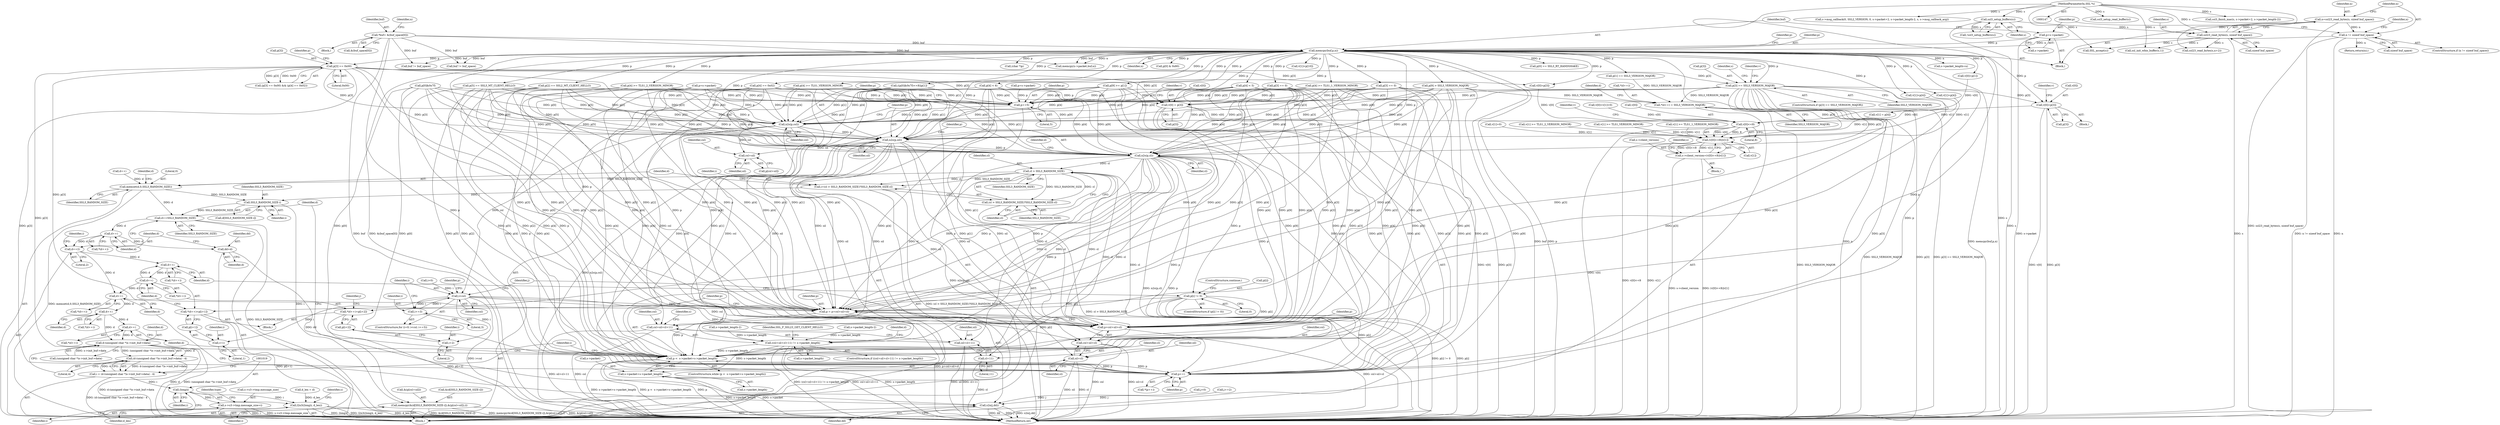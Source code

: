 digraph "0_openssl_6ce9687b5aba5391fc0de50e18779eb676d0e04d@array" {
"1000271" [label="(Call,p[3] == SSL3_VERSION_MAJOR)"];
"1000234" [label="(Call,p[3] == 0x00)"];
"1000215" [label="(Call,memcpy(buf,p,n))"];
"1000152" [label="(Call,*buf= &(buf_space[0]))"];
"1000210" [label="(Call,p=s->packet)"];
"1000204" [label="(Call,n != sizeof buf_space)"];
"1000197" [label="(Call,n=ssl23_read_bytes(s, sizeof buf_space))"];
"1000199" [label="(Call,ssl23_read_bytes(s, sizeof buf_space))"];
"1000194" [label="(Call,ssl3_setup_buffers(s))"];
"1000148" [label="(MethodParameterIn,SSL *s)"];
"1000277" [label="(Call,v[0]=p[3])"];
"1001192" [label="(Call,v[0]<<8)"];
"1001191" [label="(Call,(v[0]<<8)|v[1])"];
"1001187" [label="(Call,s->client_version=(v[0]<<8)|v[1])"];
"1000722" [label="(Call,v[0] = p[3])"];
"1000821" [label="(Call,p+=5)"];
"1000824" [label="(Call,n2s(p,csl))"];
"1000827" [label="(Call,n2s(p,sil))"];
"1000830" [label="(Call,n2s(p,cl))"];
"1000843" [label="(Call,(csl+sil+cl+11) != s->packet_length)"];
"1000987" [label="(Call,p <  s->packet+s->packet_length)"];
"1001002" [label="(Call,p++)"];
"1000989" [label="(Call,s->packet+s->packet_length)"];
"1000844" [label="(Call,csl+sil+cl+11)"];
"1000846" [label="(Call,sil+cl+11)"];
"1000848" [label="(Call,cl+11)"];
"1000885" [label="(Call,cl > SSL3_RANDOM_SIZE)"];
"1000882" [label="(Call,i=(cl > SSL3_RANDOM_SIZE)?SSL3_RANDOM_SIZE:cl)"];
"1000898" [label="(Call,SSL3_RANDOM_SIZE-i)"];
"1000894" [label="(Call,memcpy(&(d[SSL3_RANDOM_SIZE-i]),&(p[csl+sil]),i))"];
"1000908" [label="(Call,d+=SSL3_RANDOM_SIZE)"];
"1000913" [label="(Call,d++)"];
"1000919" [label="(Call,dd=d)"];
"1000964" [label="(Call,s2n(j,dd))"];
"1000922" [label="(Call,d+=2)"];
"1000945" [label="(Call,d++)"];
"1000954" [label="(Call,d++)"];
"1000969" [label="(Call,d++)"];
"1000974" [label="(Call,d++)"];
"1000999" [label="(Call,d++)"];
"1001007" [label="(Call,d-(unsigned char *)s->init_buf->data)"];
"1001006" [label="(Call,(d-(unsigned char *)s->init_buf->data) - 4)"];
"1001004" [label="(Call,i = (d-(unsigned char *)s->init_buf->data) - 4)"];
"1001018" [label="(Call,(long)i)"];
"1001017" [label="(Call,l2n3((long)i, d_len))"];
"1001040" [label="(Call,s->s3->tmp.message_size=i)"];
"1000884" [label="(Call,(cl > SSL3_RANDOM_SIZE)?SSL3_RANDOM_SIZE:cl)"];
"1000890" [label="(Call,memset(d,0,SSL3_RANDOM_SIZE))"];
"1000977" [label="(Call,p = p+csl+sil+cl)"];
"1000979" [label="(Call,p+csl+sil+cl)"];
"1000981" [label="(Call,csl+sil+cl)"];
"1000983" [label="(Call,sil+cl)"];
"1000937" [label="(Call,p[i] != 0)"];
"1000943" [label="(Call,*(d++)=p[i+1])"];
"1000952" [label="(Call,*(d++)=p[i+2])"];
"1000904" [label="(Call,csl+sil)"];
"1000929" [label="(Call,i<csl)"];
"1000932" [label="(Call,i+=3)"];
"1000949" [label="(Call,i+1)"];
"1000958" [label="(Call,i+2)"];
"1000870" [label="(Call,*(d++) = SSL3_VERSION_MAJOR)"];
"1001121" [label="(Call,ssl3_setup_read_buffer(s))"];
"1000193" [label="(Call,!ssl3_setup_buffers(s))"];
"1000852" [label="(Identifier,s)"];
"1000951" [label="(Literal,1)"];
"1000430" [label="(Call,p[0] == SSL3_RT_HANDSHAKE)"];
"1000937" [label="(Call,p[i] != 0)"];
"1000882" [label="(Call,i=(cl > SSL3_RANDOM_SIZE)?SSL3_RANDOM_SIZE:cl)"];
"1000492" [label="(Call,p[9] > SSL3_VERSION_MAJOR)"];
"1001003" [label="(Identifier,p)"];
"1000939" [label="(Identifier,p)"];
"1001188" [label="(Call,s->client_version)"];
"1000897" [label="(Identifier,d)"];
"1000195" [label="(Identifier,s)"];
"1001000" [label="(Identifier,d)"];
"1000849" [label="(Identifier,cl)"];
"1001005" [label="(Identifier,i)"];
"1000848" [label="(Call,cl+11)"];
"1000933" [label="(Identifier,i)"];
"1000999" [label="(Call,d++)"];
"1000454" [label="(Call,p[4] < 5)"];
"1001228" [label="(Call,buf != buf_space)"];
"1000956" [label="(Call,p[i+2])"];
"1000887" [label="(Identifier,SSL3_RANDOM_SIZE)"];
"1001196" [label="(Literal,8)"];
"1000850" [label="(Literal,11)"];
"1000216" [label="(Identifier,buf)"];
"1000200" [label="(Identifier,s)"];
"1000968" [label="(Call,*(d++))"];
"1001016" [label="(Literal,4)"];
"1000187" [label="(Call,v[1]=0)"];
"1001104" [label="(Call,s->packet_length=n)"];
"1000908" [label="(Call,d+=SSL3_RANDOM_SIZE)"];
"1000901" [label="(Call,&(p[csl+sil]))"];
"1000149" [label="(Block,)"];
"1000823" [label="(Literal,5)"];
"1000828" [label="(Identifier,p)"];
"1000974" [label="(Call,d++)"];
"1000964" [label="(Call,s2n(j,dd))"];
"1000924" [label="(Literal,2)"];
"1000906" [label="(Identifier,sil)"];
"1000821" [label="(Call,p+=5)"];
"1000226" [label="(Call,p[2] == SSL2_MT_CLIENT_HELLO)"];
"1000726" [label="(Call,p[3])"];
"1000893" [label="(Identifier,SSL3_RANDOM_SIZE)"];
"1000981" [label="(Call,csl+sil+cl)"];
"1000223" [label="(Identifier,p)"];
"1000983" [label="(Call,sil+cl)"];
"1000988" [label="(Identifier,p)"];
"1000898" [label="(Call,SSL3_RANDOM_SIZE-i)"];
"1000238" [label="(Literal,0x00)"];
"1000834" [label="(Identifier,d)"];
"1000885" [label="(Call,cl > SSL3_RANDOM_SIZE)"];
"1000961" [label="(Call,j+=2)"];
"1000989" [label="(Call,s->packet+s->packet_length)"];
"1000436" [label="(Call,p[1] == SSL3_VERSION_MAJOR)"];
"1001008" [label="(Identifier,d)"];
"1000907" [label="(Identifier,i)"];
"1000723" [label="(Call,v[0])"];
"1000789" [label="(Call,s->packet_length-2)"];
"1000206" [label="(Call,sizeof buf_space)"];
"1001066" [label="(Block,)"];
"1000878" [label="(Identifier,d)"];
"1000832" [label="(Identifier,cl)"];
"1000215" [label="(Call,memcpy(buf,p,n))"];
"1000827" [label="(Call,n2s(p,sil))"];
"1000481" [label="(Call,p[4] < 6)"];
"1000300" [label="(Call,p[4] >= TLS1_2_VERSION_MINOR)"];
"1000208" [label="(Return,return(n);)"];
"1000938" [label="(Call,p[i])"];
"1000731" [label="(Identifier,v)"];
"1000194" [label="(Call,ssl3_setup_buffers(s))"];
"1000831" [label="(Identifier,p)"];
"1001021" [label="(Identifier,d_len)"];
"1000519" [label="(Call,v[1] >= TLS1_2_VERSION_MINOR)"];
"1000978" [label="(Identifier,p)"];
"1000889" [label="(Identifier,cl)"];
"1000270" [label="(ControlStructure,if (p[3] == SSL3_VERSION_MAJOR))"];
"1000942" [label="(ControlStructure,continue;)"];
"1000936" [label="(ControlStructure,if (p[i] != 0))"];
"1000910" [label="(Identifier,SSL3_RANDOM_SIZE)"];
"1000272" [label="(Call,p[3])"];
"1000984" [label="(Identifier,sil)"];
"1000442" [label="(Call,p[5] == SSL3_MT_CLIENT_HELLO)"];
"1000152" [label="(Call,*buf= &(buf_space[0]))"];
"1000740" [label="(Call,p[0]&0x7f)"];
"1000154" [label="(Call,&(buf_space[0]))"];
"1001246" [label="(MethodReturn,int)"];
"1000217" [label="(Identifier,p)"];
"1000952" [label="(Call,*(d++)=p[i+2])"];
"1001006" [label="(Call,(d-(unsigned char *)s->init_buf->data) - 4)"];
"1000960" [label="(Literal,2)"];
"1000148" [label="(MethodParameterIn,SSL *s)"];
"1000235" [label="(Call,p[3])"];
"1000825" [label="(Identifier,p)"];
"1000894" [label="(Call,memcpy(&(d[SSL3_RANDOM_SIZE-i]),&(p[csl+sil]),i))"];
"1001198" [label="(Identifier,v)"];
"1000912" [label="(Call,*(d++))"];
"1000980" [label="(Identifier,p)"];
"1000874" [label="(Identifier,SSL3_VERSION_MAJOR)"];
"1000900" [label="(Identifier,i)"];
"1000930" [label="(Identifier,i)"];
"1000286" [label="(Identifier,v)"];
"1000945" [label="(Call,d++)"];
"1000993" [label="(Call,s->packet_length)"];
"1001051" [label="(Identifier,type)"];
"1000826" [label="(Identifier,csl)"];
"1000977" [label="(Call,p = p+csl+sil+cl)"];
"1000973" [label="(Call,*(d++))"];
"1000871" [label="(Call,*(d++))"];
"1000722" [label="(Call,v[0] = p[3])"];
"1000943" [label="(Call,*(d++)=p[i+1])"];
"1000284" [label="(Call,v[1]=p[4])"];
"1000637" [label="(Call,(char *)p)"];
"1000197" [label="(Call,n=ssl23_read_bytes(s, sizeof buf_space))"];
"1000782" [label="(Call,ssl3_finish_mac(s, s->packet+2, s->packet_length-2))"];
"1001048" [label="(Identifier,i)"];
"1000201" [label="(Call,sizeof buf_space)"];
"1000886" [label="(Identifier,cl)"];
"1001041" [label="(Call,s->s3->tmp.message_size)"];
"1000925" [label="(ControlStructure,for (i=0; i<csl; i+=3))"];
"1000941" [label="(Literal,0)"];
"1000959" [label="(Identifier,i)"];
"1000729" [label="(Call,v[1] = p[4])"];
"1000920" [label="(Identifier,dd)"];
"1000212" [label="(Call,s->packet)"];
"1000691" [label="(Identifier,s)"];
"1001138" [label="(Call,memcpy(s->packet,buf,n))"];
"1000904" [label="(Call,csl+sil)"];
"1000982" [label="(Identifier,csl)"];
"1000239" [label="(Call,p[4] == 0x02)"];
"1001001" [label="(Call,*(p++))"];
"1001018" [label="(Call,(long)i)"];
"1000281" [label="(Call,p[3])"];
"1000218" [label="(Identifier,n)"];
"1000923" [label="(Identifier,d)"];
"1000851" [label="(Call,s->packet_length)"];
"1000221" [label="(Call,p[0] & 0x80)"];
"1000476" [label="(Call,p[3] == 0)"];
"1000276" [label="(Block,)"];
"1001040" [label="(Call,s->s3->tmp.message_size=i)"];
"1000864" [label="(Call,d_len = d)"];
"1000883" [label="(Identifier,i)"];
"1000467" [label="(Call,v[0]=p[1])"];
"1000277" [label="(Call,v[0]=p[3])"];
"1000965" [label="(Identifier,j)"];
"1000449" [label="(Call,p[3] == 0)"];
"1000241" [label="(Identifier,p)"];
"1000884" [label="(Call,(cl > SSL3_RANDOM_SIZE)?SSL3_RANDOM_SIZE:cl)"];
"1000210" [label="(Call,p=s->packet)"];
"1000233" [label="(Call,(p[3] == 0x00) && (p[4] == 0x02))"];
"1000153" [label="(Identifier,buf)"];
"1000511" [label="(Call,v[1] >= TLS1_VERSION_MINOR)"];
"1000843" [label="(Call,(csl+sil+cl+11) != s->packet_length)"];
"1000717" [label="(Call,p=s->packet)"];
"1000275" [label="(Identifier,SSL3_VERSION_MAJOR)"];
"1000921" [label="(Identifier,d)"];
"1001191" [label="(Call,(v[0]<<8)|v[1])"];
"1000890" [label="(Call,memset(d,0,SSL3_RANDOM_SIZE))"];
"1000926" [label="(Call,i=0)"];
"1000899" [label="(Identifier,SSL3_RANDOM_SIZE)"];
"1000896" [label="(Call,d[SSL3_RANDOM_SIZE-i])"];
"1001090" [label="(Call,ssl_init_wbio_buffer(s,1))"];
"1000824" [label="(Call,n2s(p,csl))"];
"1000913" [label="(Call,d++)"];
"1001007" [label="(Call,d-(unsigned char *)s->init_buf->data)"];
"1000954" [label="(Call,d++)"];
"1000245" [label="(Call,v[0]=p[3])"];
"1001197" [label="(Call,v[1])"];
"1000909" [label="(Identifier,d)"];
"1001202" [label="(Identifier,s)"];
"1000929" [label="(Call,i<csl)"];
"1000905" [label="(Identifier,csl)"];
"1000182" [label="(Block,)"];
"1000459" [label="(Call,p[9] >= p[1])"];
"1000953" [label="(Call,*(d++))"];
"1000979" [label="(Call,p+csl+sil+cl)"];
"1001004" [label="(Call,i = (d-(unsigned char *)s->init_buf->data) - 4)"];
"1000955" [label="(Identifier,d)"];
"1000934" [label="(Literal,3)"];
"1001238" [label="(Call,buf != buf_space)"];
"1000204" [label="(Call,n != sizeof buf_space)"];
"1000946" [label="(Identifier,d)"];
"1000198" [label="(Identifier,n)"];
"1000183" [label="(Call,v[0]=v[1]=0)"];
"1001234" [label="(Call,SSL_accept(s))"];
"1000870" [label="(Call,*(d++) = SSL3_VERSION_MAJOR)"];
"1001002" [label="(Call,p++)"];
"1000847" [label="(Identifier,sil)"];
"1000969" [label="(Call,d++)"];
"1000958" [label="(Call,i+2)"];
"1001009" [label="(Call,(unsigned char *)s->init_buf->data)"];
"1001192" [label="(Call,v[0]<<8)"];
"1000234" [label="(Call,p[3] == 0x00)"];
"1000947" [label="(Call,p[i+1])"];
"1000990" [label="(Call,s->packet)"];
"1000927" [label="(Identifier,i)"];
"1000203" [label="(ControlStructure,if (n != sizeof buf_space))"];
"1000844" [label="(Call,csl+sil+cl+11)"];
"1001193" [label="(Call,v[0])"];
"1001026" [label="(Identifier,s)"];
"1000292" [label="(Call,p[4] >= TLS1_VERSION_MINOR)"];
"1000168" [label="(Identifier,n)"];
"1001020" [label="(Identifier,i)"];
"1000962" [label="(Identifier,j)"];
"1000325" [label="(Call,p[4] >= TLS1_1_VERSION_MINOR)"];
"1000944" [label="(Call,*(d++))"];
"1000966" [label="(Identifier,dd)"];
"1000892" [label="(Literal,0)"];
"1000271" [label="(Call,p[3] == SSL3_VERSION_MAJOR)"];
"1000922" [label="(Call,d+=2)"];
"1000935" [label="(Block,)"];
"1000842" [label="(ControlStructure,if ((csl+sil+cl+11) != s->packet_length))"];
"1000856" [label="(Identifier,SSL_F_SSL23_GET_CLIENT_HELLO)"];
"1000877" [label="(Call,d++)"];
"1000807" [label="(Call,s->packet_length-2)"];
"1000895" [label="(Call,&(d[SSL3_RANDOM_SIZE-i]))"];
"1000932" [label="(Call,i+=3)"];
"1000949" [label="(Call,i+1)"];
"1000199" [label="(Call,ssl23_read_bytes(s, sizeof buf_space))"];
"1000542" [label="(Call,v[1] >= TLS1_1_VERSION_MINOR)"];
"1000987" [label="(Call,p <  s->packet+s->packet_length)"];
"1000503" [label="(Call,v[1]=p[10])"];
"1000975" [label="(Identifier,d)"];
"1000950" [label="(Identifier,i)"];
"1000902" [label="(Call,p[csl+sil])"];
"1000830" [label="(Call,n2s(p,cl))"];
"1000798" [label="(Call,s->msg_callback(0, SSL2_VERSION, 0, s->packet+2, s->packet_length-2, s, s->msg_callback_arg))"];
"1000771" [label="(Call,ssl23_read_bytes(s,n+2))"];
"1000713" [label="(Block,)"];
"1000278" [label="(Call,v[0])"];
"1000279" [label="(Identifier,v)"];
"1000919" [label="(Call,dd=d)"];
"1001017" [label="(Call,l2n3((long)i, d_len))"];
"1000205" [label="(Identifier,n)"];
"1000252" [label="(Call,v[1]=p[4])"];
"1000888" [label="(Identifier,SSL3_RANDOM_SIZE)"];
"1000891" [label="(Identifier,d)"];
"1000211" [label="(Identifier,p)"];
"1000916" [label="(Call,j=0)"];
"1000816" [label="(Call,p=s->packet)"];
"1000986" [label="(ControlStructure,while (p <  s->packet+s->packet_length))"];
"1000738" [label="(Call,((p[0]&0x7f)<<8)|p[1])"];
"1000862" [label="(Identifier,d)"];
"1000970" [label="(Identifier,d)"];
"1000931" [label="(Identifier,csl)"];
"1001187" [label="(Call,s->client_version=(v[0]<<8)|v[1])"];
"1000209" [label="(Identifier,n)"];
"1000846" [label="(Call,sil+cl+11)"];
"1000822" [label="(Identifier,p)"];
"1000845" [label="(Identifier,csl)"];
"1000914" [label="(Identifier,d)"];
"1000829" [label="(Identifier,sil)"];
"1000985" [label="(Identifier,cl)"];
"1000998" [label="(Call,*(d++))"];
"1000271" -> "1000270"  [label="AST: "];
"1000271" -> "1000275"  [label="CFG: "];
"1000272" -> "1000271"  [label="AST: "];
"1000275" -> "1000271"  [label="AST: "];
"1000279" -> "1000271"  [label="CFG: "];
"1000691" -> "1000271"  [label="CFG: "];
"1000271" -> "1001246"  [label="DDG: SSL3_VERSION_MAJOR"];
"1000271" -> "1001246"  [label="DDG: p[3]"];
"1000271" -> "1001246"  [label="DDG: p[3] == SSL3_VERSION_MAJOR"];
"1000234" -> "1000271"  [label="DDG: p[3]"];
"1000215" -> "1000271"  [label="DDG: p"];
"1000271" -> "1000277"  [label="DDG: p[3]"];
"1000271" -> "1000722"  [label="DDG: p[3]"];
"1000271" -> "1000821"  [label="DDG: p[3]"];
"1000271" -> "1000824"  [label="DDG: p[3]"];
"1000271" -> "1000827"  [label="DDG: p[3]"];
"1000271" -> "1000830"  [label="DDG: p[3]"];
"1000271" -> "1000870"  [label="DDG: SSL3_VERSION_MAJOR"];
"1000271" -> "1000977"  [label="DDG: p[3]"];
"1000271" -> "1000979"  [label="DDG: p[3]"];
"1000271" -> "1000987"  [label="DDG: p[3]"];
"1000271" -> "1001002"  [label="DDG: p[3]"];
"1000234" -> "1000233"  [label="AST: "];
"1000234" -> "1000238"  [label="CFG: "];
"1000235" -> "1000234"  [label="AST: "];
"1000238" -> "1000234"  [label="AST: "];
"1000241" -> "1000234"  [label="CFG: "];
"1000233" -> "1000234"  [label="CFG: "];
"1000234" -> "1000233"  [label="DDG: p[3]"];
"1000234" -> "1000233"  [label="DDG: 0x00"];
"1000215" -> "1000234"  [label="DDG: p"];
"1000234" -> "1000245"  [label="DDG: p[3]"];
"1000234" -> "1000722"  [label="DDG: p[3]"];
"1000234" -> "1000821"  [label="DDG: p[3]"];
"1000234" -> "1000824"  [label="DDG: p[3]"];
"1000234" -> "1000827"  [label="DDG: p[3]"];
"1000234" -> "1000830"  [label="DDG: p[3]"];
"1000234" -> "1000977"  [label="DDG: p[3]"];
"1000234" -> "1000979"  [label="DDG: p[3]"];
"1000234" -> "1000987"  [label="DDG: p[3]"];
"1000234" -> "1001002"  [label="DDG: p[3]"];
"1000215" -> "1000182"  [label="AST: "];
"1000215" -> "1000218"  [label="CFG: "];
"1000216" -> "1000215"  [label="AST: "];
"1000217" -> "1000215"  [label="AST: "];
"1000218" -> "1000215"  [label="AST: "];
"1000223" -> "1000215"  [label="CFG: "];
"1000215" -> "1001246"  [label="DDG: buf"];
"1000215" -> "1001246"  [label="DDG: p"];
"1000215" -> "1001246"  [label="DDG: n"];
"1000215" -> "1001246"  [label="DDG: memcpy(buf,p,n)"];
"1000152" -> "1000215"  [label="DDG: buf"];
"1000210" -> "1000215"  [label="DDG: p"];
"1000204" -> "1000215"  [label="DDG: n"];
"1000215" -> "1000221"  [label="DDG: p"];
"1000215" -> "1000226"  [label="DDG: p"];
"1000215" -> "1000239"  [label="DDG: p"];
"1000215" -> "1000245"  [label="DDG: p"];
"1000215" -> "1000252"  [label="DDG: p"];
"1000215" -> "1000277"  [label="DDG: p"];
"1000215" -> "1000284"  [label="DDG: p"];
"1000215" -> "1000292"  [label="DDG: p"];
"1000215" -> "1000300"  [label="DDG: p"];
"1000215" -> "1000325"  [label="DDG: p"];
"1000215" -> "1000430"  [label="DDG: p"];
"1000215" -> "1000436"  [label="DDG: p"];
"1000215" -> "1000442"  [label="DDG: p"];
"1000215" -> "1000449"  [label="DDG: p"];
"1000215" -> "1000454"  [label="DDG: p"];
"1000215" -> "1000459"  [label="DDG: p"];
"1000215" -> "1000467"  [label="DDG: p"];
"1000215" -> "1000476"  [label="DDG: p"];
"1000215" -> "1000481"  [label="DDG: p"];
"1000215" -> "1000492"  [label="DDG: p"];
"1000215" -> "1000503"  [label="DDG: p"];
"1000215" -> "1000637"  [label="DDG: p"];
"1000215" -> "1000722"  [label="DDG: p"];
"1000215" -> "1000729"  [label="DDG: p"];
"1000215" -> "1000738"  [label="DDG: p"];
"1000215" -> "1000821"  [label="DDG: p"];
"1000215" -> "1000824"  [label="DDG: p"];
"1000215" -> "1000827"  [label="DDG: p"];
"1000215" -> "1000830"  [label="DDG: p"];
"1000215" -> "1000977"  [label="DDG: p"];
"1000215" -> "1000979"  [label="DDG: p"];
"1000215" -> "1000987"  [label="DDG: p"];
"1000215" -> "1001002"  [label="DDG: p"];
"1000215" -> "1001104"  [label="DDG: n"];
"1000215" -> "1001138"  [label="DDG: buf"];
"1000215" -> "1001138"  [label="DDG: n"];
"1000215" -> "1001228"  [label="DDG: buf"];
"1000215" -> "1001238"  [label="DDG: buf"];
"1000152" -> "1000149"  [label="AST: "];
"1000152" -> "1000154"  [label="CFG: "];
"1000153" -> "1000152"  [label="AST: "];
"1000154" -> "1000152"  [label="AST: "];
"1000168" -> "1000152"  [label="CFG: "];
"1000152" -> "1001246"  [label="DDG: buf"];
"1000152" -> "1001246"  [label="DDG: &(buf_space[0])"];
"1000152" -> "1001138"  [label="DDG: buf"];
"1000152" -> "1001228"  [label="DDG: buf"];
"1000152" -> "1001238"  [label="DDG: buf"];
"1000210" -> "1000182"  [label="AST: "];
"1000210" -> "1000212"  [label="CFG: "];
"1000211" -> "1000210"  [label="AST: "];
"1000212" -> "1000210"  [label="AST: "];
"1000216" -> "1000210"  [label="CFG: "];
"1000210" -> "1001246"  [label="DDG: s->packet"];
"1000204" -> "1000203"  [label="AST: "];
"1000204" -> "1000206"  [label="CFG: "];
"1000205" -> "1000204"  [label="AST: "];
"1000206" -> "1000204"  [label="AST: "];
"1000209" -> "1000204"  [label="CFG: "];
"1000211" -> "1000204"  [label="CFG: "];
"1000204" -> "1001246"  [label="DDG: n"];
"1000204" -> "1001246"  [label="DDG: n != sizeof buf_space"];
"1000197" -> "1000204"  [label="DDG: n"];
"1000204" -> "1000208"  [label="DDG: n"];
"1000197" -> "1000182"  [label="AST: "];
"1000197" -> "1000199"  [label="CFG: "];
"1000198" -> "1000197"  [label="AST: "];
"1000199" -> "1000197"  [label="AST: "];
"1000205" -> "1000197"  [label="CFG: "];
"1000197" -> "1001246"  [label="DDG: ssl23_read_bytes(s, sizeof buf_space)"];
"1000199" -> "1000197"  [label="DDG: s"];
"1000199" -> "1000201"  [label="CFG: "];
"1000200" -> "1000199"  [label="AST: "];
"1000201" -> "1000199"  [label="AST: "];
"1000199" -> "1001246"  [label="DDG: s"];
"1000194" -> "1000199"  [label="DDG: s"];
"1000148" -> "1000199"  [label="DDG: s"];
"1000199" -> "1000771"  [label="DDG: s"];
"1000199" -> "1001090"  [label="DDG: s"];
"1000199" -> "1001234"  [label="DDG: s"];
"1000194" -> "1000193"  [label="AST: "];
"1000194" -> "1000195"  [label="CFG: "];
"1000195" -> "1000194"  [label="AST: "];
"1000193" -> "1000194"  [label="CFG: "];
"1000194" -> "1001246"  [label="DDG: s"];
"1000194" -> "1000193"  [label="DDG: s"];
"1000148" -> "1000194"  [label="DDG: s"];
"1000148" -> "1000147"  [label="AST: "];
"1000148" -> "1001246"  [label="DDG: s"];
"1000148" -> "1000771"  [label="DDG: s"];
"1000148" -> "1000782"  [label="DDG: s"];
"1000148" -> "1000798"  [label="DDG: s"];
"1000148" -> "1001090"  [label="DDG: s"];
"1000148" -> "1001121"  [label="DDG: s"];
"1000148" -> "1001234"  [label="DDG: s"];
"1000277" -> "1000276"  [label="AST: "];
"1000277" -> "1000281"  [label="CFG: "];
"1000278" -> "1000277"  [label="AST: "];
"1000281" -> "1000277"  [label="AST: "];
"1000286" -> "1000277"  [label="CFG: "];
"1000277" -> "1001246"  [label="DDG: v[0]"];
"1000277" -> "1001246"  [label="DDG: p[3]"];
"1000277" -> "1001192"  [label="DDG: v[0]"];
"1001192" -> "1001191"  [label="AST: "];
"1001192" -> "1001196"  [label="CFG: "];
"1001193" -> "1001192"  [label="AST: "];
"1001196" -> "1001192"  [label="AST: "];
"1001198" -> "1001192"  [label="CFG: "];
"1001192" -> "1001246"  [label="DDG: v[0]"];
"1001192" -> "1001191"  [label="DDG: v[0]"];
"1001192" -> "1001191"  [label="DDG: 8"];
"1000467" -> "1001192"  [label="DDG: v[0]"];
"1000183" -> "1001192"  [label="DDG: v[0]"];
"1000722" -> "1001192"  [label="DDG: v[0]"];
"1000245" -> "1001192"  [label="DDG: v[0]"];
"1001191" -> "1001187"  [label="AST: "];
"1001191" -> "1001197"  [label="CFG: "];
"1001197" -> "1001191"  [label="AST: "];
"1001187" -> "1001191"  [label="CFG: "];
"1001191" -> "1001246"  [label="DDG: v[0]<<8"];
"1001191" -> "1001246"  [label="DDG: v[1]"];
"1001191" -> "1001187"  [label="DDG: v[0]<<8"];
"1001191" -> "1001187"  [label="DDG: v[1]"];
"1000187" -> "1001191"  [label="DDG: v[1]"];
"1000284" -> "1001191"  [label="DDG: v[1]"];
"1000519" -> "1001191"  [label="DDG: v[1]"];
"1000252" -> "1001191"  [label="DDG: v[1]"];
"1000542" -> "1001191"  [label="DDG: v[1]"];
"1000511" -> "1001191"  [label="DDG: v[1]"];
"1000729" -> "1001191"  [label="DDG: v[1]"];
"1001187" -> "1001066"  [label="AST: "];
"1001188" -> "1001187"  [label="AST: "];
"1001202" -> "1001187"  [label="CFG: "];
"1001187" -> "1001246"  [label="DDG: s->client_version"];
"1001187" -> "1001246"  [label="DDG: (v[0]<<8)|v[1]"];
"1000722" -> "1000713"  [label="AST: "];
"1000722" -> "1000726"  [label="CFG: "];
"1000723" -> "1000722"  [label="AST: "];
"1000726" -> "1000722"  [label="AST: "];
"1000731" -> "1000722"  [label="CFG: "];
"1000722" -> "1001246"  [label="DDG: p[3]"];
"1000722" -> "1001246"  [label="DDG: v[0]"];
"1000449" -> "1000722"  [label="DDG: p[3]"];
"1000476" -> "1000722"  [label="DDG: p[3]"];
"1000717" -> "1000722"  [label="DDG: p"];
"1000821" -> "1000713"  [label="AST: "];
"1000821" -> "1000823"  [label="CFG: "];
"1000822" -> "1000821"  [label="AST: "];
"1000823" -> "1000821"  [label="AST: "];
"1000825" -> "1000821"  [label="CFG: "];
"1000459" -> "1000821"  [label="DDG: p[9]"];
"1000226" -> "1000821"  [label="DDG: p[2]"];
"1000442" -> "1000821"  [label="DDG: p[5]"];
"1000816" -> "1000821"  [label="DDG: p"];
"1000492" -> "1000821"  [label="DDG: p[9]"];
"1000738" -> "1000821"  [label="DDG: p[1]"];
"1000740" -> "1000821"  [label="DDG: p[0]"];
"1000449" -> "1000821"  [label="DDG: p[3]"];
"1000476" -> "1000821"  [label="DDG: p[3]"];
"1000717" -> "1000821"  [label="DDG: p"];
"1000292" -> "1000821"  [label="DDG: p[4]"];
"1000239" -> "1000821"  [label="DDG: p[4]"];
"1000300" -> "1000821"  [label="DDG: p[4]"];
"1000481" -> "1000821"  [label="DDG: p[4]"];
"1000325" -> "1000821"  [label="DDG: p[4]"];
"1000454" -> "1000821"  [label="DDG: p[4]"];
"1000821" -> "1000824"  [label="DDG: p"];
"1000824" -> "1000713"  [label="AST: "];
"1000824" -> "1000826"  [label="CFG: "];
"1000825" -> "1000824"  [label="AST: "];
"1000826" -> "1000824"  [label="AST: "];
"1000828" -> "1000824"  [label="CFG: "];
"1000824" -> "1001246"  [label="DDG: n2s(p,csl)"];
"1000459" -> "1000824"  [label="DDG: p[9]"];
"1000226" -> "1000824"  [label="DDG: p[2]"];
"1000442" -> "1000824"  [label="DDG: p[5]"];
"1000492" -> "1000824"  [label="DDG: p[9]"];
"1000738" -> "1000824"  [label="DDG: p[1]"];
"1000740" -> "1000824"  [label="DDG: p[0]"];
"1000449" -> "1000824"  [label="DDG: p[3]"];
"1000476" -> "1000824"  [label="DDG: p[3]"];
"1000717" -> "1000824"  [label="DDG: p"];
"1000292" -> "1000824"  [label="DDG: p[4]"];
"1000239" -> "1000824"  [label="DDG: p[4]"];
"1000300" -> "1000824"  [label="DDG: p[4]"];
"1000481" -> "1000824"  [label="DDG: p[4]"];
"1000325" -> "1000824"  [label="DDG: p[4]"];
"1000454" -> "1000824"  [label="DDG: p[4]"];
"1000824" -> "1000827"  [label="DDG: p"];
"1000824" -> "1000843"  [label="DDG: csl"];
"1000824" -> "1000844"  [label="DDG: csl"];
"1000824" -> "1000904"  [label="DDG: csl"];
"1000824" -> "1000929"  [label="DDG: csl"];
"1000827" -> "1000713"  [label="AST: "];
"1000827" -> "1000829"  [label="CFG: "];
"1000828" -> "1000827"  [label="AST: "];
"1000829" -> "1000827"  [label="AST: "];
"1000831" -> "1000827"  [label="CFG: "];
"1000827" -> "1001246"  [label="DDG: n2s(p,sil)"];
"1000459" -> "1000827"  [label="DDG: p[9]"];
"1000226" -> "1000827"  [label="DDG: p[2]"];
"1000442" -> "1000827"  [label="DDG: p[5]"];
"1000492" -> "1000827"  [label="DDG: p[9]"];
"1000738" -> "1000827"  [label="DDG: p[1]"];
"1000740" -> "1000827"  [label="DDG: p[0]"];
"1000449" -> "1000827"  [label="DDG: p[3]"];
"1000476" -> "1000827"  [label="DDG: p[3]"];
"1000717" -> "1000827"  [label="DDG: p"];
"1000292" -> "1000827"  [label="DDG: p[4]"];
"1000239" -> "1000827"  [label="DDG: p[4]"];
"1000300" -> "1000827"  [label="DDG: p[4]"];
"1000481" -> "1000827"  [label="DDG: p[4]"];
"1000325" -> "1000827"  [label="DDG: p[4]"];
"1000454" -> "1000827"  [label="DDG: p[4]"];
"1000827" -> "1000830"  [label="DDG: p"];
"1000827" -> "1000843"  [label="DDG: sil"];
"1000827" -> "1000844"  [label="DDG: sil"];
"1000827" -> "1000846"  [label="DDG: sil"];
"1000827" -> "1000904"  [label="DDG: sil"];
"1000827" -> "1000977"  [label="DDG: sil"];
"1000827" -> "1000979"  [label="DDG: sil"];
"1000827" -> "1000981"  [label="DDG: sil"];
"1000827" -> "1000983"  [label="DDG: sil"];
"1000830" -> "1000713"  [label="AST: "];
"1000830" -> "1000832"  [label="CFG: "];
"1000831" -> "1000830"  [label="AST: "];
"1000832" -> "1000830"  [label="AST: "];
"1000834" -> "1000830"  [label="CFG: "];
"1000830" -> "1001246"  [label="DDG: n2s(p,cl)"];
"1000830" -> "1001246"  [label="DDG: p"];
"1000459" -> "1000830"  [label="DDG: p[9]"];
"1000226" -> "1000830"  [label="DDG: p[2]"];
"1000442" -> "1000830"  [label="DDG: p[5]"];
"1000492" -> "1000830"  [label="DDG: p[9]"];
"1000738" -> "1000830"  [label="DDG: p[1]"];
"1000740" -> "1000830"  [label="DDG: p[0]"];
"1000449" -> "1000830"  [label="DDG: p[3]"];
"1000476" -> "1000830"  [label="DDG: p[3]"];
"1000717" -> "1000830"  [label="DDG: p"];
"1000292" -> "1000830"  [label="DDG: p[4]"];
"1000239" -> "1000830"  [label="DDG: p[4]"];
"1000300" -> "1000830"  [label="DDG: p[4]"];
"1000481" -> "1000830"  [label="DDG: p[4]"];
"1000325" -> "1000830"  [label="DDG: p[4]"];
"1000454" -> "1000830"  [label="DDG: p[4]"];
"1000830" -> "1000843"  [label="DDG: cl"];
"1000830" -> "1000844"  [label="DDG: cl"];
"1000830" -> "1000846"  [label="DDG: cl"];
"1000830" -> "1000848"  [label="DDG: cl"];
"1000830" -> "1000885"  [label="DDG: cl"];
"1000830" -> "1000937"  [label="DDG: p"];
"1000830" -> "1000943"  [label="DDG: p"];
"1000830" -> "1000952"  [label="DDG: p"];
"1000830" -> "1000977"  [label="DDG: p"];
"1000830" -> "1000979"  [label="DDG: p"];
"1000830" -> "1000987"  [label="DDG: p"];
"1000830" -> "1001002"  [label="DDG: p"];
"1000843" -> "1000842"  [label="AST: "];
"1000843" -> "1000851"  [label="CFG: "];
"1000844" -> "1000843"  [label="AST: "];
"1000851" -> "1000843"  [label="AST: "];
"1000856" -> "1000843"  [label="CFG: "];
"1000862" -> "1000843"  [label="CFG: "];
"1000843" -> "1001246"  [label="DDG: s->packet_length"];
"1000843" -> "1001246"  [label="DDG: (csl+sil+cl+11) != s->packet_length"];
"1000843" -> "1001246"  [label="DDG: csl+sil+cl+11"];
"1000807" -> "1000843"  [label="DDG: s->packet_length"];
"1000789" -> "1000843"  [label="DDG: s->packet_length"];
"1000843" -> "1000987"  [label="DDG: s->packet_length"];
"1000843" -> "1000989"  [label="DDG: s->packet_length"];
"1000987" -> "1000986"  [label="AST: "];
"1000987" -> "1000989"  [label="CFG: "];
"1000988" -> "1000987"  [label="AST: "];
"1000989" -> "1000987"  [label="AST: "];
"1001000" -> "1000987"  [label="CFG: "];
"1001005" -> "1000987"  [label="CFG: "];
"1000987" -> "1001246"  [label="DDG: p"];
"1000987" -> "1001246"  [label="DDG: s->packet+s->packet_length"];
"1000987" -> "1001246"  [label="DDG: p <  s->packet+s->packet_length"];
"1000459" -> "1000987"  [label="DDG: p[9]"];
"1000442" -> "1000987"  [label="DDG: p[5]"];
"1000492" -> "1000987"  [label="DDG: p[9]"];
"1000738" -> "1000987"  [label="DDG: p[1]"];
"1000977" -> "1000987"  [label="DDG: p"];
"1000226" -> "1000987"  [label="DDG: p[2]"];
"1001002" -> "1000987"  [label="DDG: p"];
"1000937" -> "1000987"  [label="DDG: p[i]"];
"1000740" -> "1000987"  [label="DDG: p[0]"];
"1000449" -> "1000987"  [label="DDG: p[3]"];
"1000476" -> "1000987"  [label="DDG: p[3]"];
"1000717" -> "1000987"  [label="DDG: p"];
"1000292" -> "1000987"  [label="DDG: p[4]"];
"1000239" -> "1000987"  [label="DDG: p[4]"];
"1000300" -> "1000987"  [label="DDG: p[4]"];
"1000481" -> "1000987"  [label="DDG: p[4]"];
"1000325" -> "1000987"  [label="DDG: p[4]"];
"1000454" -> "1000987"  [label="DDG: p[4]"];
"1000987" -> "1001002"  [label="DDG: p"];
"1001002" -> "1001001"  [label="AST: "];
"1001002" -> "1001003"  [label="CFG: "];
"1001003" -> "1001002"  [label="AST: "];
"1001001" -> "1001002"  [label="CFG: "];
"1000459" -> "1001002"  [label="DDG: p[9]"];
"1000226" -> "1001002"  [label="DDG: p[2]"];
"1000442" -> "1001002"  [label="DDG: p[5]"];
"1000492" -> "1001002"  [label="DDG: p[9]"];
"1000738" -> "1001002"  [label="DDG: p[1]"];
"1000937" -> "1001002"  [label="DDG: p[i]"];
"1000740" -> "1001002"  [label="DDG: p[0]"];
"1000449" -> "1001002"  [label="DDG: p[3]"];
"1000476" -> "1001002"  [label="DDG: p[3]"];
"1000717" -> "1001002"  [label="DDG: p"];
"1000292" -> "1001002"  [label="DDG: p[4]"];
"1000239" -> "1001002"  [label="DDG: p[4]"];
"1000300" -> "1001002"  [label="DDG: p[4]"];
"1000481" -> "1001002"  [label="DDG: p[4]"];
"1000325" -> "1001002"  [label="DDG: p[4]"];
"1000454" -> "1001002"  [label="DDG: p[4]"];
"1000989" -> "1000993"  [label="CFG: "];
"1000990" -> "1000989"  [label="AST: "];
"1000993" -> "1000989"  [label="AST: "];
"1000989" -> "1001246"  [label="DDG: s->packet_length"];
"1000989" -> "1001246"  [label="DDG: s->packet"];
"1000844" -> "1000846"  [label="CFG: "];
"1000845" -> "1000844"  [label="AST: "];
"1000846" -> "1000844"  [label="AST: "];
"1000852" -> "1000844"  [label="CFG: "];
"1000844" -> "1001246"  [label="DDG: sil+cl+11"];
"1000844" -> "1001246"  [label="DDG: csl"];
"1000846" -> "1000848"  [label="CFG: "];
"1000847" -> "1000846"  [label="AST: "];
"1000848" -> "1000846"  [label="AST: "];
"1000846" -> "1001246"  [label="DDG: cl+11"];
"1000846" -> "1001246"  [label="DDG: sil"];
"1000848" -> "1000850"  [label="CFG: "];
"1000849" -> "1000848"  [label="AST: "];
"1000850" -> "1000848"  [label="AST: "];
"1000848" -> "1001246"  [label="DDG: cl"];
"1000885" -> "1000884"  [label="AST: "];
"1000885" -> "1000887"  [label="CFG: "];
"1000886" -> "1000885"  [label="AST: "];
"1000887" -> "1000885"  [label="AST: "];
"1000888" -> "1000885"  [label="CFG: "];
"1000889" -> "1000885"  [label="CFG: "];
"1000885" -> "1000882"  [label="DDG: SSL3_RANDOM_SIZE"];
"1000885" -> "1000882"  [label="DDG: cl"];
"1000885" -> "1000884"  [label="DDG: SSL3_RANDOM_SIZE"];
"1000885" -> "1000884"  [label="DDG: cl"];
"1000885" -> "1000890"  [label="DDG: SSL3_RANDOM_SIZE"];
"1000885" -> "1000977"  [label="DDG: cl"];
"1000885" -> "1000979"  [label="DDG: cl"];
"1000885" -> "1000981"  [label="DDG: cl"];
"1000885" -> "1000983"  [label="DDG: cl"];
"1000882" -> "1000713"  [label="AST: "];
"1000882" -> "1000884"  [label="CFG: "];
"1000883" -> "1000882"  [label="AST: "];
"1000884" -> "1000882"  [label="AST: "];
"1000891" -> "1000882"  [label="CFG: "];
"1000882" -> "1001246"  [label="DDG: (cl > SSL3_RANDOM_SIZE)?SSL3_RANDOM_SIZE:cl"];
"1000882" -> "1000898"  [label="DDG: i"];
"1000898" -> "1000896"  [label="AST: "];
"1000898" -> "1000900"  [label="CFG: "];
"1000899" -> "1000898"  [label="AST: "];
"1000900" -> "1000898"  [label="AST: "];
"1000896" -> "1000898"  [label="CFG: "];
"1000890" -> "1000898"  [label="DDG: SSL3_RANDOM_SIZE"];
"1000898" -> "1000894"  [label="DDG: i"];
"1000898" -> "1000908"  [label="DDG: SSL3_RANDOM_SIZE"];
"1000894" -> "1000713"  [label="AST: "];
"1000894" -> "1000907"  [label="CFG: "];
"1000895" -> "1000894"  [label="AST: "];
"1000901" -> "1000894"  [label="AST: "];
"1000907" -> "1000894"  [label="AST: "];
"1000909" -> "1000894"  [label="CFG: "];
"1000894" -> "1001246"  [label="DDG: &(d[SSL3_RANDOM_SIZE-i])"];
"1000894" -> "1001246"  [label="DDG: memcpy(&(d[SSL3_RANDOM_SIZE-i]),&(p[csl+sil]),i)"];
"1000894" -> "1001246"  [label="DDG: &(p[csl+sil])"];
"1000908" -> "1000713"  [label="AST: "];
"1000908" -> "1000910"  [label="CFG: "];
"1000909" -> "1000908"  [label="AST: "];
"1000910" -> "1000908"  [label="AST: "];
"1000914" -> "1000908"  [label="CFG: "];
"1000908" -> "1001246"  [label="DDG: SSL3_RANDOM_SIZE"];
"1000890" -> "1000908"  [label="DDG: d"];
"1000908" -> "1000913"  [label="DDG: d"];
"1000913" -> "1000912"  [label="AST: "];
"1000913" -> "1000914"  [label="CFG: "];
"1000914" -> "1000913"  [label="AST: "];
"1000912" -> "1000913"  [label="CFG: "];
"1000913" -> "1000919"  [label="DDG: d"];
"1000913" -> "1000922"  [label="DDG: d"];
"1000919" -> "1000713"  [label="AST: "];
"1000919" -> "1000921"  [label="CFG: "];
"1000920" -> "1000919"  [label="AST: "];
"1000921" -> "1000919"  [label="AST: "];
"1000923" -> "1000919"  [label="CFG: "];
"1000919" -> "1000964"  [label="DDG: dd"];
"1000964" -> "1000713"  [label="AST: "];
"1000964" -> "1000966"  [label="CFG: "];
"1000965" -> "1000964"  [label="AST: "];
"1000966" -> "1000964"  [label="AST: "];
"1000970" -> "1000964"  [label="CFG: "];
"1000964" -> "1001246"  [label="DDG: j"];
"1000964" -> "1001246"  [label="DDG: s2n(j,dd)"];
"1000964" -> "1001246"  [label="DDG: dd"];
"1000961" -> "1000964"  [label="DDG: j"];
"1000916" -> "1000964"  [label="DDG: j"];
"1000922" -> "1000713"  [label="AST: "];
"1000922" -> "1000924"  [label="CFG: "];
"1000923" -> "1000922"  [label="AST: "];
"1000924" -> "1000922"  [label="AST: "];
"1000927" -> "1000922"  [label="CFG: "];
"1000922" -> "1000945"  [label="DDG: d"];
"1000922" -> "1000969"  [label="DDG: d"];
"1000945" -> "1000944"  [label="AST: "];
"1000945" -> "1000946"  [label="CFG: "];
"1000946" -> "1000945"  [label="AST: "];
"1000944" -> "1000945"  [label="CFG: "];
"1000954" -> "1000945"  [label="DDG: d"];
"1000945" -> "1000954"  [label="DDG: d"];
"1000954" -> "1000953"  [label="AST: "];
"1000954" -> "1000955"  [label="CFG: "];
"1000955" -> "1000954"  [label="AST: "];
"1000953" -> "1000954"  [label="CFG: "];
"1000954" -> "1000969"  [label="DDG: d"];
"1000969" -> "1000968"  [label="AST: "];
"1000969" -> "1000970"  [label="CFG: "];
"1000970" -> "1000969"  [label="AST: "];
"1000968" -> "1000969"  [label="CFG: "];
"1000969" -> "1000974"  [label="DDG: d"];
"1000974" -> "1000973"  [label="AST: "];
"1000974" -> "1000975"  [label="CFG: "];
"1000975" -> "1000974"  [label="AST: "];
"1000973" -> "1000974"  [label="CFG: "];
"1000974" -> "1000999"  [label="DDG: d"];
"1000974" -> "1001007"  [label="DDG: d"];
"1000999" -> "1000998"  [label="AST: "];
"1000999" -> "1001000"  [label="CFG: "];
"1001000" -> "1000999"  [label="AST: "];
"1000998" -> "1000999"  [label="CFG: "];
"1000999" -> "1001007"  [label="DDG: d"];
"1001007" -> "1001006"  [label="AST: "];
"1001007" -> "1001009"  [label="CFG: "];
"1001008" -> "1001007"  [label="AST: "];
"1001009" -> "1001007"  [label="AST: "];
"1001016" -> "1001007"  [label="CFG: "];
"1001007" -> "1001246"  [label="DDG: d"];
"1001007" -> "1001246"  [label="DDG: (unsigned char *)s->init_buf->data"];
"1001007" -> "1001006"  [label="DDG: d"];
"1001007" -> "1001006"  [label="DDG: (unsigned char *)s->init_buf->data"];
"1001009" -> "1001007"  [label="DDG: s->init_buf->data"];
"1001006" -> "1001004"  [label="AST: "];
"1001006" -> "1001016"  [label="CFG: "];
"1001016" -> "1001006"  [label="AST: "];
"1001004" -> "1001006"  [label="CFG: "];
"1001006" -> "1001246"  [label="DDG: d-(unsigned char *)s->init_buf->data"];
"1001006" -> "1001004"  [label="DDG: d-(unsigned char *)s->init_buf->data"];
"1001006" -> "1001004"  [label="DDG: 4"];
"1001004" -> "1000713"  [label="AST: "];
"1001005" -> "1001004"  [label="AST: "];
"1001019" -> "1001004"  [label="CFG: "];
"1001004" -> "1001246"  [label="DDG: (d-(unsigned char *)s->init_buf->data) - 4"];
"1001004" -> "1001018"  [label="DDG: i"];
"1001018" -> "1001017"  [label="AST: "];
"1001018" -> "1001020"  [label="CFG: "];
"1001019" -> "1001018"  [label="AST: "];
"1001020" -> "1001018"  [label="AST: "];
"1001021" -> "1001018"  [label="CFG: "];
"1001018" -> "1001017"  [label="DDG: i"];
"1001018" -> "1001040"  [label="DDG: i"];
"1001017" -> "1000713"  [label="AST: "];
"1001017" -> "1001021"  [label="CFG: "];
"1001021" -> "1001017"  [label="AST: "];
"1001026" -> "1001017"  [label="CFG: "];
"1001017" -> "1001246"  [label="DDG: d_len"];
"1001017" -> "1001246"  [label="DDG: (long)i"];
"1001017" -> "1001246"  [label="DDG: l2n3((long)i, d_len)"];
"1000864" -> "1001017"  [label="DDG: d_len"];
"1001040" -> "1000713"  [label="AST: "];
"1001040" -> "1001048"  [label="CFG: "];
"1001041" -> "1001040"  [label="AST: "];
"1001048" -> "1001040"  [label="AST: "];
"1001051" -> "1001040"  [label="CFG: "];
"1001040" -> "1001246"  [label="DDG: s->s3->tmp.message_size"];
"1001040" -> "1001246"  [label="DDG: i"];
"1000884" -> "1000888"  [label="CFG: "];
"1000884" -> "1000889"  [label="CFG: "];
"1000888" -> "1000884"  [label="AST: "];
"1000889" -> "1000884"  [label="AST: "];
"1000884" -> "1001246"  [label="DDG: cl > SSL3_RANDOM_SIZE"];
"1000890" -> "1000713"  [label="AST: "];
"1000890" -> "1000893"  [label="CFG: "];
"1000891" -> "1000890"  [label="AST: "];
"1000892" -> "1000890"  [label="AST: "];
"1000893" -> "1000890"  [label="AST: "];
"1000897" -> "1000890"  [label="CFG: "];
"1000890" -> "1001246"  [label="DDG: memset(d,0,SSL3_RANDOM_SIZE)"];
"1000877" -> "1000890"  [label="DDG: d"];
"1000977" -> "1000713"  [label="AST: "];
"1000977" -> "1000979"  [label="CFG: "];
"1000978" -> "1000977"  [label="AST: "];
"1000979" -> "1000977"  [label="AST: "];
"1000988" -> "1000977"  [label="CFG: "];
"1000977" -> "1001246"  [label="DDG: p+csl+sil+cl"];
"1000459" -> "1000977"  [label="DDG: p[9]"];
"1000226" -> "1000977"  [label="DDG: p[2]"];
"1000442" -> "1000977"  [label="DDG: p[5]"];
"1000492" -> "1000977"  [label="DDG: p[9]"];
"1000738" -> "1000977"  [label="DDG: p[1]"];
"1000937" -> "1000977"  [label="DDG: p[i]"];
"1000740" -> "1000977"  [label="DDG: p[0]"];
"1000449" -> "1000977"  [label="DDG: p[3]"];
"1000476" -> "1000977"  [label="DDG: p[3]"];
"1000717" -> "1000977"  [label="DDG: p"];
"1000292" -> "1000977"  [label="DDG: p[4]"];
"1000239" -> "1000977"  [label="DDG: p[4]"];
"1000300" -> "1000977"  [label="DDG: p[4]"];
"1000481" -> "1000977"  [label="DDG: p[4]"];
"1000325" -> "1000977"  [label="DDG: p[4]"];
"1000454" -> "1000977"  [label="DDG: p[4]"];
"1000929" -> "1000977"  [label="DDG: csl"];
"1000979" -> "1000981"  [label="CFG: "];
"1000980" -> "1000979"  [label="AST: "];
"1000981" -> "1000979"  [label="AST: "];
"1000979" -> "1001246"  [label="DDG: csl+sil+cl"];
"1000459" -> "1000979"  [label="DDG: p[9]"];
"1000226" -> "1000979"  [label="DDG: p[2]"];
"1000442" -> "1000979"  [label="DDG: p[5]"];
"1000492" -> "1000979"  [label="DDG: p[9]"];
"1000738" -> "1000979"  [label="DDG: p[1]"];
"1000937" -> "1000979"  [label="DDG: p[i]"];
"1000740" -> "1000979"  [label="DDG: p[0]"];
"1000449" -> "1000979"  [label="DDG: p[3]"];
"1000476" -> "1000979"  [label="DDG: p[3]"];
"1000717" -> "1000979"  [label="DDG: p"];
"1000292" -> "1000979"  [label="DDG: p[4]"];
"1000239" -> "1000979"  [label="DDG: p[4]"];
"1000300" -> "1000979"  [label="DDG: p[4]"];
"1000481" -> "1000979"  [label="DDG: p[4]"];
"1000325" -> "1000979"  [label="DDG: p[4]"];
"1000454" -> "1000979"  [label="DDG: p[4]"];
"1000929" -> "1000979"  [label="DDG: csl"];
"1000981" -> "1000983"  [label="CFG: "];
"1000982" -> "1000981"  [label="AST: "];
"1000983" -> "1000981"  [label="AST: "];
"1000981" -> "1001246"  [label="DDG: csl"];
"1000981" -> "1001246"  [label="DDG: sil+cl"];
"1000929" -> "1000981"  [label="DDG: csl"];
"1000983" -> "1000985"  [label="CFG: "];
"1000984" -> "1000983"  [label="AST: "];
"1000985" -> "1000983"  [label="AST: "];
"1000983" -> "1001246"  [label="DDG: sil"];
"1000983" -> "1001246"  [label="DDG: cl"];
"1000937" -> "1000936"  [label="AST: "];
"1000937" -> "1000941"  [label="CFG: "];
"1000938" -> "1000937"  [label="AST: "];
"1000941" -> "1000937"  [label="AST: "];
"1000942" -> "1000937"  [label="CFG: "];
"1000946" -> "1000937"  [label="CFG: "];
"1000937" -> "1001246"  [label="DDG: p[i] != 0"];
"1000937" -> "1001246"  [label="DDG: p[i]"];
"1000943" -> "1000935"  [label="AST: "];
"1000943" -> "1000947"  [label="CFG: "];
"1000944" -> "1000943"  [label="AST: "];
"1000947" -> "1000943"  [label="AST: "];
"1000955" -> "1000943"  [label="CFG: "];
"1000943" -> "1001246"  [label="DDG: p[i+1]"];
"1000952" -> "1000935"  [label="AST: "];
"1000952" -> "1000956"  [label="CFG: "];
"1000953" -> "1000952"  [label="AST: "];
"1000956" -> "1000952"  [label="AST: "];
"1000962" -> "1000952"  [label="CFG: "];
"1000952" -> "1001246"  [label="DDG: p[i+2]"];
"1000904" -> "1000902"  [label="AST: "];
"1000904" -> "1000906"  [label="CFG: "];
"1000905" -> "1000904"  [label="AST: "];
"1000906" -> "1000904"  [label="AST: "];
"1000902" -> "1000904"  [label="CFG: "];
"1000929" -> "1000925"  [label="AST: "];
"1000929" -> "1000931"  [label="CFG: "];
"1000930" -> "1000929"  [label="AST: "];
"1000931" -> "1000929"  [label="AST: "];
"1000939" -> "1000929"  [label="CFG: "];
"1000965" -> "1000929"  [label="CFG: "];
"1000929" -> "1001246"  [label="DDG: i<csl"];
"1000926" -> "1000929"  [label="DDG: i"];
"1000932" -> "1000929"  [label="DDG: i"];
"1000929" -> "1000932"  [label="DDG: i"];
"1000929" -> "1000949"  [label="DDG: i"];
"1000929" -> "1000958"  [label="DDG: i"];
"1000932" -> "1000925"  [label="AST: "];
"1000932" -> "1000934"  [label="CFG: "];
"1000933" -> "1000932"  [label="AST: "];
"1000934" -> "1000932"  [label="AST: "];
"1000930" -> "1000932"  [label="CFG: "];
"1000949" -> "1000947"  [label="AST: "];
"1000949" -> "1000951"  [label="CFG: "];
"1000950" -> "1000949"  [label="AST: "];
"1000951" -> "1000949"  [label="AST: "];
"1000947" -> "1000949"  [label="CFG: "];
"1000958" -> "1000956"  [label="AST: "];
"1000958" -> "1000960"  [label="CFG: "];
"1000959" -> "1000958"  [label="AST: "];
"1000960" -> "1000958"  [label="AST: "];
"1000956" -> "1000958"  [label="CFG: "];
"1000870" -> "1000713"  [label="AST: "];
"1000870" -> "1000874"  [label="CFG: "];
"1000871" -> "1000870"  [label="AST: "];
"1000874" -> "1000870"  [label="AST: "];
"1000878" -> "1000870"  [label="CFG: "];
"1000870" -> "1001246"  [label="DDG: SSL3_VERSION_MAJOR"];
"1000492" -> "1000870"  [label="DDG: SSL3_VERSION_MAJOR"];
"1000436" -> "1000870"  [label="DDG: SSL3_VERSION_MAJOR"];
}
